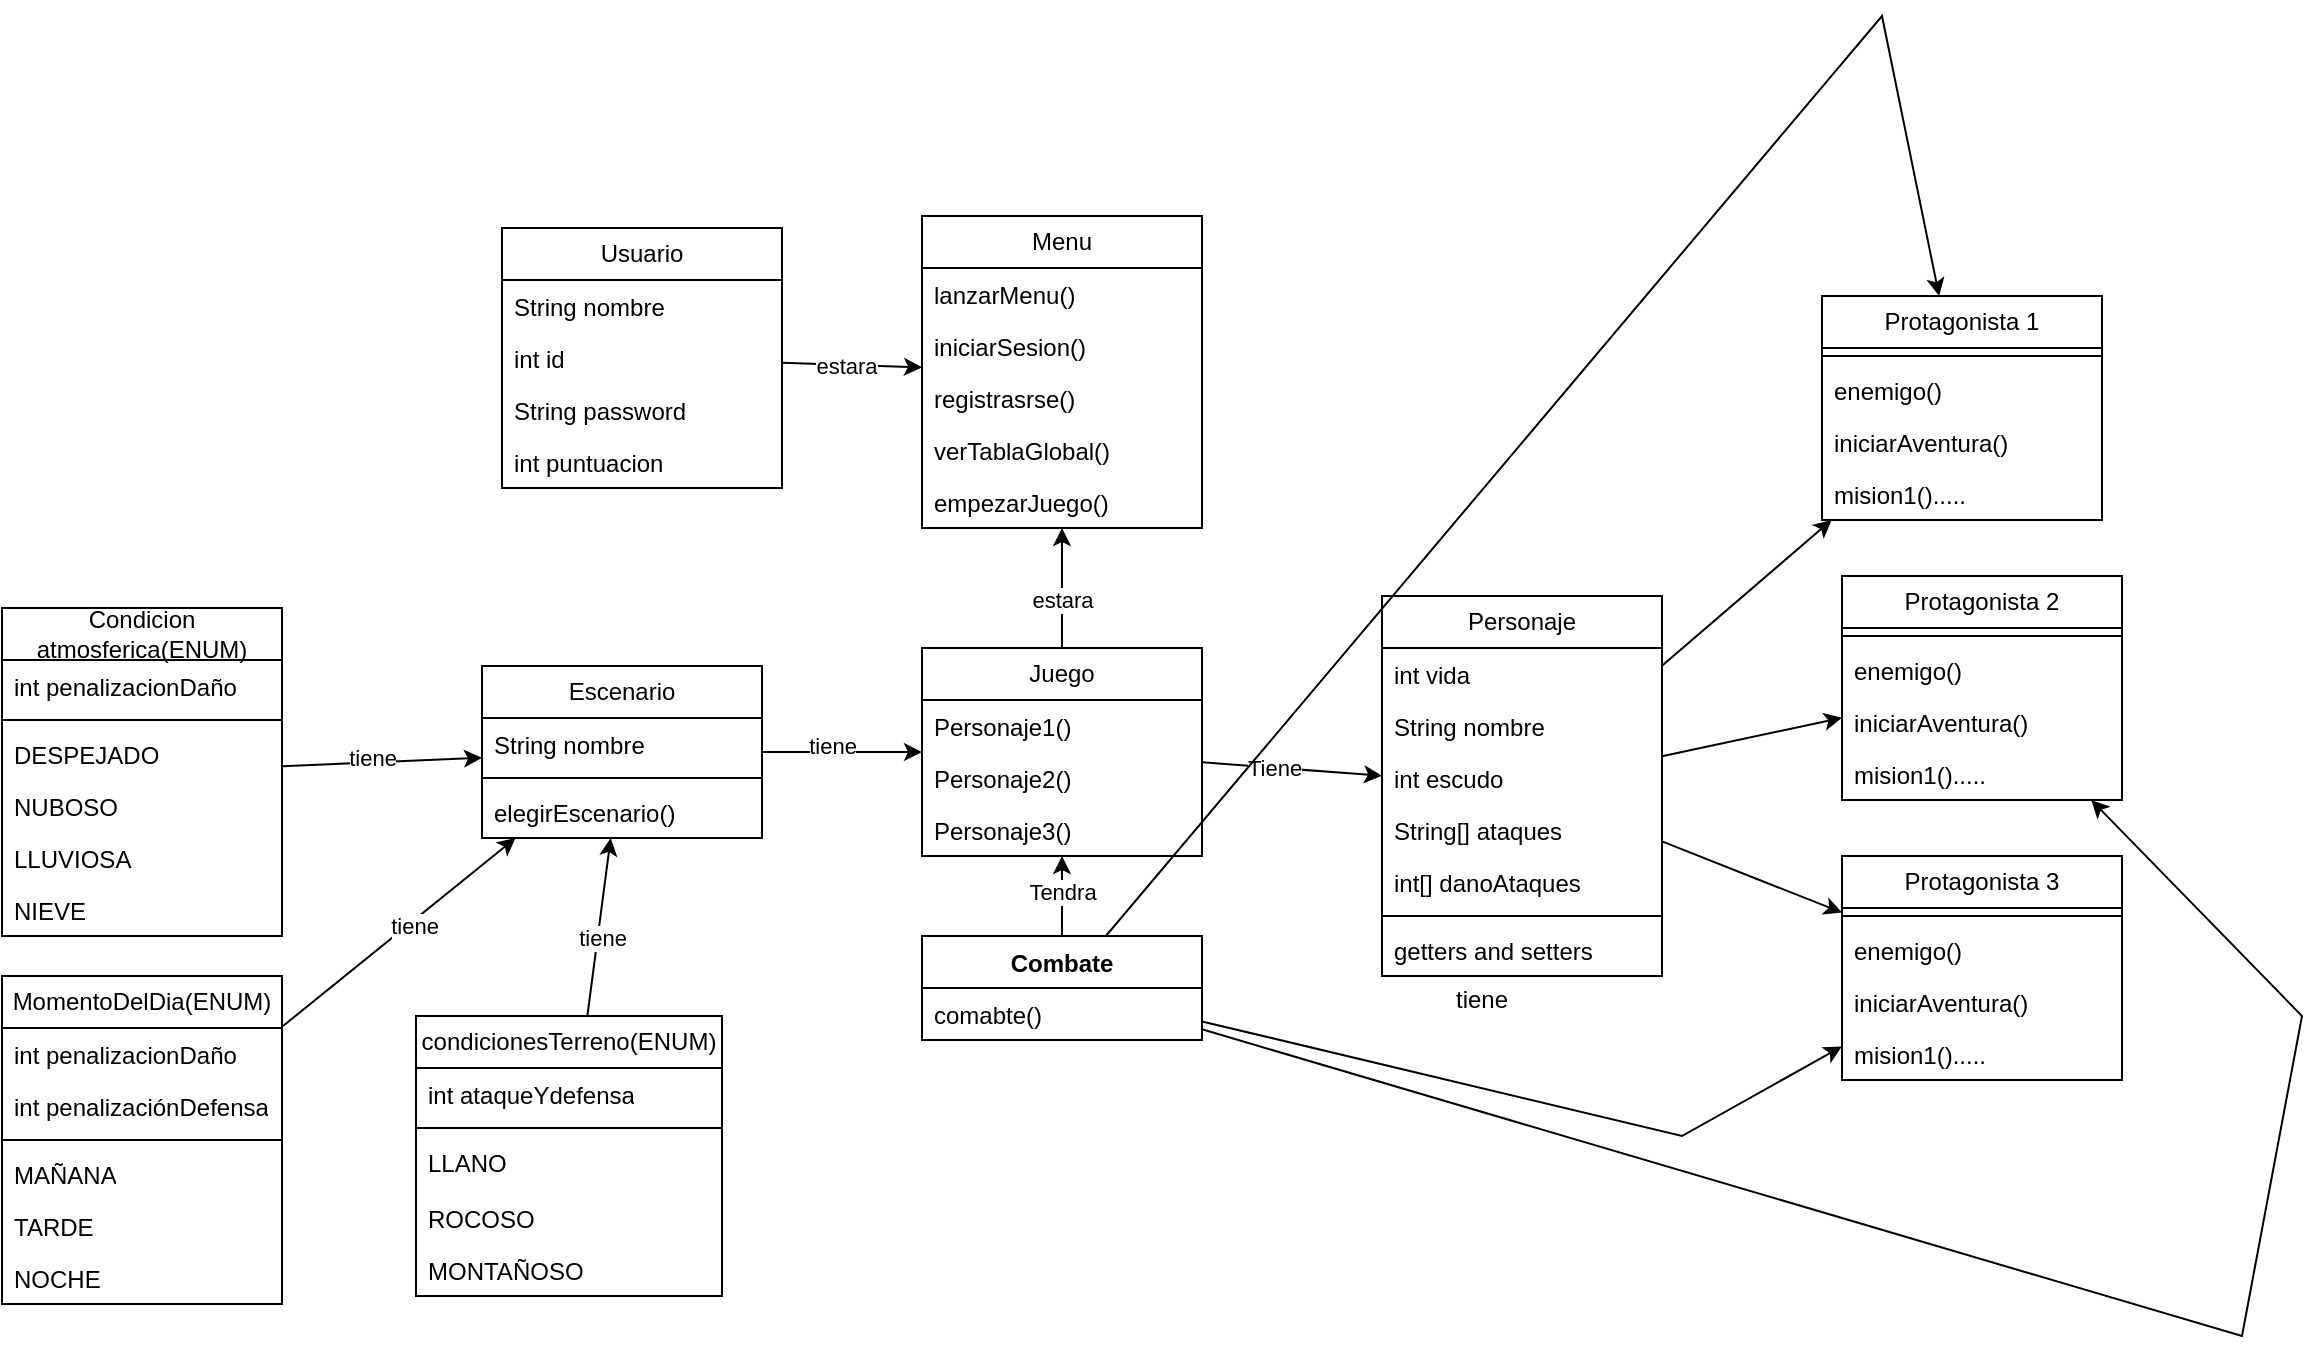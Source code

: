 <mxfile version="24.7.8">
  <diagram id="C5RBs43oDa-KdzZeNtuy" name="Page-1">
    <mxGraphModel dx="2062" dy="1900" grid="1" gridSize="10" guides="1" tooltips="1" connect="1" arrows="1" fold="1" page="1" pageScale="1" pageWidth="827" pageHeight="1169" math="0" shadow="0">
      <root>
        <mxCell id="WIyWlLk6GJQsqaUBKTNV-0" />
        <mxCell id="WIyWlLk6GJQsqaUBKTNV-1" parent="WIyWlLk6GJQsqaUBKTNV-0" />
        <mxCell id="pbnCbWLpKiS--mXG2L02-18" value="Personaje" style="swimlane;fontStyle=0;childLayout=stackLayout;horizontal=1;startSize=26;fillColor=none;horizontalStack=0;resizeParent=1;resizeParentMax=0;resizeLast=0;collapsible=1;marginBottom=0;whiteSpace=wrap;html=1;" parent="WIyWlLk6GJQsqaUBKTNV-1" vertex="1">
          <mxGeometry x="70" y="130" width="140" height="190" as="geometry" />
        </mxCell>
        <mxCell id="pbnCbWLpKiS--mXG2L02-19" value="int vida" style="text;strokeColor=none;fillColor=none;align=left;verticalAlign=top;spacingLeft=4;spacingRight=4;overflow=hidden;rotatable=0;points=[[0,0.5],[1,0.5]];portConstraint=eastwest;whiteSpace=wrap;html=1;" parent="pbnCbWLpKiS--mXG2L02-18" vertex="1">
          <mxGeometry y="26" width="140" height="26" as="geometry" />
        </mxCell>
        <mxCell id="pbnCbWLpKiS--mXG2L02-54" value="String nombre" style="text;strokeColor=none;fillColor=none;align=left;verticalAlign=top;spacingLeft=4;spacingRight=4;overflow=hidden;rotatable=0;points=[[0,0.5],[1,0.5]];portConstraint=eastwest;whiteSpace=wrap;html=1;" parent="pbnCbWLpKiS--mXG2L02-18" vertex="1">
          <mxGeometry y="52" width="140" height="26" as="geometry" />
        </mxCell>
        <mxCell id="pbnCbWLpKiS--mXG2L02-20" value="int escudo" style="text;strokeColor=none;fillColor=none;align=left;verticalAlign=top;spacingLeft=4;spacingRight=4;overflow=hidden;rotatable=0;points=[[0,0.5],[1,0.5]];portConstraint=eastwest;whiteSpace=wrap;html=1;" parent="pbnCbWLpKiS--mXG2L02-18" vertex="1">
          <mxGeometry y="78" width="140" height="26" as="geometry" />
        </mxCell>
        <mxCell id="0Wm7R9uu-yOw4vGCHUd1-11" value="String[] ataques" style="text;strokeColor=none;fillColor=none;align=left;verticalAlign=top;spacingLeft=4;spacingRight=4;overflow=hidden;rotatable=0;points=[[0,0.5],[1,0.5]];portConstraint=eastwest;whiteSpace=wrap;html=1;" vertex="1" parent="pbnCbWLpKiS--mXG2L02-18">
          <mxGeometry y="104" width="140" height="26" as="geometry" />
        </mxCell>
        <mxCell id="0Wm7R9uu-yOw4vGCHUd1-12" value="int[] danoAtaques" style="text;strokeColor=none;fillColor=none;align=left;verticalAlign=top;spacingLeft=4;spacingRight=4;overflow=hidden;rotatable=0;points=[[0,0.5],[1,0.5]];portConstraint=eastwest;whiteSpace=wrap;html=1;" vertex="1" parent="pbnCbWLpKiS--mXG2L02-18">
          <mxGeometry y="130" width="140" height="26" as="geometry" />
        </mxCell>
        <mxCell id="pbnCbWLpKiS--mXG2L02-55" value="" style="line;strokeWidth=1;fillColor=none;align=left;verticalAlign=middle;spacingTop=-1;spacingLeft=3;spacingRight=3;rotatable=0;labelPosition=right;points=[];portConstraint=eastwest;strokeColor=inherit;" parent="pbnCbWLpKiS--mXG2L02-18" vertex="1">
          <mxGeometry y="156" width="140" height="8" as="geometry" />
        </mxCell>
        <mxCell id="pbnCbWLpKiS--mXG2L02-56" value="getters and setters" style="text;strokeColor=none;fillColor=none;align=left;verticalAlign=top;spacingLeft=4;spacingRight=4;overflow=hidden;rotatable=0;points=[[0,0.5],[1,0.5]];portConstraint=eastwest;whiteSpace=wrap;html=1;" parent="pbnCbWLpKiS--mXG2L02-18" vertex="1">
          <mxGeometry y="164" width="140" height="26" as="geometry" />
        </mxCell>
        <mxCell id="pbnCbWLpKiS--mXG2L02-27" value="" style="endArrow=classic;html=1;rounded=0;" parent="WIyWlLk6GJQsqaUBKTNV-1" source="pbnCbWLpKiS--mXG2L02-18" target="0Wm7R9uu-yOw4vGCHUd1-1" edge="1">
          <mxGeometry width="50" height="50" relative="1" as="geometry">
            <mxPoint x="210" y="160" as="sourcePoint" />
            <mxPoint x="300" y="175.348" as="targetPoint" />
          </mxGeometry>
        </mxCell>
        <mxCell id="pbnCbWLpKiS--mXG2L02-81" value="Menu" style="swimlane;fontStyle=0;childLayout=stackLayout;horizontal=1;startSize=26;fillColor=none;horizontalStack=0;resizeParent=1;resizeParentMax=0;resizeLast=0;collapsible=1;marginBottom=0;whiteSpace=wrap;html=1;" parent="WIyWlLk6GJQsqaUBKTNV-1" vertex="1">
          <mxGeometry x="-160" y="-60" width="140" height="156" as="geometry" />
        </mxCell>
        <mxCell id="pbnCbWLpKiS--mXG2L02-82" value="lanzarMenu()" style="text;strokeColor=none;fillColor=none;align=left;verticalAlign=top;spacingLeft=4;spacingRight=4;overflow=hidden;rotatable=0;points=[[0,0.5],[1,0.5]];portConstraint=eastwest;whiteSpace=wrap;html=1;" parent="pbnCbWLpKiS--mXG2L02-81" vertex="1">
          <mxGeometry y="26" width="140" height="26" as="geometry" />
        </mxCell>
        <mxCell id="pbnCbWLpKiS--mXG2L02-87" value="iniciarSesion()" style="text;strokeColor=none;fillColor=none;align=left;verticalAlign=top;spacingLeft=4;spacingRight=4;overflow=hidden;rotatable=0;points=[[0,0.5],[1,0.5]];portConstraint=eastwest;whiteSpace=wrap;html=1;" parent="pbnCbWLpKiS--mXG2L02-81" vertex="1">
          <mxGeometry y="52" width="140" height="26" as="geometry" />
        </mxCell>
        <mxCell id="pbnCbWLpKiS--mXG2L02-88" value="registrasrse()" style="text;strokeColor=none;fillColor=none;align=left;verticalAlign=top;spacingLeft=4;spacingRight=4;overflow=hidden;rotatable=0;points=[[0,0.5],[1,0.5]];portConstraint=eastwest;whiteSpace=wrap;html=1;" parent="pbnCbWLpKiS--mXG2L02-81" vertex="1">
          <mxGeometry y="78" width="140" height="26" as="geometry" />
        </mxCell>
        <mxCell id="pbnCbWLpKiS--mXG2L02-89" value="verTablaGlobal()" style="text;strokeColor=none;fillColor=none;align=left;verticalAlign=top;spacingLeft=4;spacingRight=4;overflow=hidden;rotatable=0;points=[[0,0.5],[1,0.5]];portConstraint=eastwest;whiteSpace=wrap;html=1;" parent="pbnCbWLpKiS--mXG2L02-81" vertex="1">
          <mxGeometry y="104" width="140" height="26" as="geometry" />
        </mxCell>
        <mxCell id="pbnCbWLpKiS--mXG2L02-86" value="empezarJuego()" style="text;strokeColor=none;fillColor=none;align=left;verticalAlign=top;spacingLeft=4;spacingRight=4;overflow=hidden;rotatable=0;points=[[0,0.5],[1,0.5]];portConstraint=eastwest;whiteSpace=wrap;html=1;" parent="pbnCbWLpKiS--mXG2L02-81" vertex="1">
          <mxGeometry y="130" width="140" height="26" as="geometry" />
        </mxCell>
        <mxCell id="pbnCbWLpKiS--mXG2L02-90" value="Usuario" style="swimlane;fontStyle=0;childLayout=stackLayout;horizontal=1;startSize=26;fillColor=none;horizontalStack=0;resizeParent=1;resizeParentMax=0;resizeLast=0;collapsible=1;marginBottom=0;whiteSpace=wrap;html=1;" parent="WIyWlLk6GJQsqaUBKTNV-1" vertex="1">
          <mxGeometry x="-370" y="-54" width="140" height="130" as="geometry" />
        </mxCell>
        <mxCell id="pbnCbWLpKiS--mXG2L02-91" value="String nombre" style="text;strokeColor=none;fillColor=none;align=left;verticalAlign=top;spacingLeft=4;spacingRight=4;overflow=hidden;rotatable=0;points=[[0,0.5],[1,0.5]];portConstraint=eastwest;whiteSpace=wrap;html=1;" parent="pbnCbWLpKiS--mXG2L02-90" vertex="1">
          <mxGeometry y="26" width="140" height="26" as="geometry" />
        </mxCell>
        <mxCell id="pbnCbWLpKiS--mXG2L02-92" value="int id" style="text;strokeColor=none;fillColor=none;align=left;verticalAlign=top;spacingLeft=4;spacingRight=4;overflow=hidden;rotatable=0;points=[[0,0.5],[1,0.5]];portConstraint=eastwest;whiteSpace=wrap;html=1;" parent="pbnCbWLpKiS--mXG2L02-90" vertex="1">
          <mxGeometry y="52" width="140" height="26" as="geometry" />
        </mxCell>
        <mxCell id="pbnCbWLpKiS--mXG2L02-93" value="String password" style="text;strokeColor=none;fillColor=none;align=left;verticalAlign=top;spacingLeft=4;spacingRight=4;overflow=hidden;rotatable=0;points=[[0,0.5],[1,0.5]];portConstraint=eastwest;whiteSpace=wrap;html=1;" parent="pbnCbWLpKiS--mXG2L02-90" vertex="1">
          <mxGeometry y="78" width="140" height="26" as="geometry" />
        </mxCell>
        <mxCell id="pbnCbWLpKiS--mXG2L02-94" value="int puntuacion" style="text;strokeColor=none;fillColor=none;align=left;verticalAlign=top;spacingLeft=4;spacingRight=4;overflow=hidden;rotatable=0;points=[[0,0.5],[1,0.5]];portConstraint=eastwest;whiteSpace=wrap;html=1;" parent="pbnCbWLpKiS--mXG2L02-90" vertex="1">
          <mxGeometry y="104" width="140" height="26" as="geometry" />
        </mxCell>
        <mxCell id="pbnCbWLpKiS--mXG2L02-96" value="" style="endArrow=classic;html=1;rounded=0;" parent="WIyWlLk6GJQsqaUBKTNV-1" source="pbnCbWLpKiS--mXG2L02-90" target="pbnCbWLpKiS--mXG2L02-81" edge="1">
          <mxGeometry width="50" height="50" relative="1" as="geometry">
            <mxPoint x="-10" y="30" as="sourcePoint" />
            <mxPoint x="40" y="-20" as="targetPoint" />
          </mxGeometry>
        </mxCell>
        <mxCell id="pbnCbWLpKiS--mXG2L02-97" value="estara" style="edgeLabel;html=1;align=center;verticalAlign=middle;resizable=0;points=[];" parent="pbnCbWLpKiS--mXG2L02-96" vertex="1" connectable="0">
          <mxGeometry x="-0.095" relative="1" as="geometry">
            <mxPoint as="offset" />
          </mxGeometry>
        </mxCell>
        <mxCell id="pbnCbWLpKiS--mXG2L02-98" value="Juego" style="swimlane;fontStyle=0;childLayout=stackLayout;horizontal=1;startSize=26;fillColor=none;horizontalStack=0;resizeParent=1;resizeParentMax=0;resizeLast=0;collapsible=1;marginBottom=0;whiteSpace=wrap;html=1;" parent="WIyWlLk6GJQsqaUBKTNV-1" vertex="1">
          <mxGeometry x="-160" y="156" width="140" height="104" as="geometry" />
        </mxCell>
        <mxCell id="pbnCbWLpKiS--mXG2L02-99" value="Personaje1()" style="text;strokeColor=none;fillColor=none;align=left;verticalAlign=top;spacingLeft=4;spacingRight=4;overflow=hidden;rotatable=0;points=[[0,0.5],[1,0.5]];portConstraint=eastwest;whiteSpace=wrap;html=1;" parent="pbnCbWLpKiS--mXG2L02-98" vertex="1">
          <mxGeometry y="26" width="140" height="26" as="geometry" />
        </mxCell>
        <mxCell id="pbnCbWLpKiS--mXG2L02-110" value="Personaje2()" style="text;strokeColor=none;fillColor=none;align=left;verticalAlign=top;spacingLeft=4;spacingRight=4;overflow=hidden;rotatable=0;points=[[0,0.5],[1,0.5]];portConstraint=eastwest;whiteSpace=wrap;html=1;" parent="pbnCbWLpKiS--mXG2L02-98" vertex="1">
          <mxGeometry y="52" width="140" height="26" as="geometry" />
        </mxCell>
        <mxCell id="pbnCbWLpKiS--mXG2L02-111" value="Personaje3()" style="text;strokeColor=none;fillColor=none;align=left;verticalAlign=top;spacingLeft=4;spacingRight=4;overflow=hidden;rotatable=0;points=[[0,0.5],[1,0.5]];portConstraint=eastwest;whiteSpace=wrap;html=1;" parent="pbnCbWLpKiS--mXG2L02-98" vertex="1">
          <mxGeometry y="78" width="140" height="26" as="geometry" />
        </mxCell>
        <mxCell id="pbnCbWLpKiS--mXG2L02-103" value="" style="endArrow=classic;html=1;rounded=0;" parent="WIyWlLk6GJQsqaUBKTNV-1" source="pbnCbWLpKiS--mXG2L02-98" target="pbnCbWLpKiS--mXG2L02-81" edge="1">
          <mxGeometry width="50" height="50" relative="1" as="geometry">
            <mxPoint x="-210" y="170" as="sourcePoint" />
            <mxPoint x="-160" y="120" as="targetPoint" />
          </mxGeometry>
        </mxCell>
        <mxCell id="pbnCbWLpKiS--mXG2L02-104" value="estara" style="edgeLabel;html=1;align=center;verticalAlign=middle;resizable=0;points=[];" parent="pbnCbWLpKiS--mXG2L02-103" vertex="1" connectable="0">
          <mxGeometry x="-0.187" relative="1" as="geometry">
            <mxPoint as="offset" />
          </mxGeometry>
        </mxCell>
        <mxCell id="pbnCbWLpKiS--mXG2L02-105" value="Combate" style="swimlane;fontStyle=1;align=center;verticalAlign=top;childLayout=stackLayout;horizontal=1;startSize=26;horizontalStack=0;resizeParent=1;resizeParentMax=0;resizeLast=0;collapsible=1;marginBottom=0;whiteSpace=wrap;html=1;" parent="WIyWlLk6GJQsqaUBKTNV-1" vertex="1">
          <mxGeometry x="-160" y="300" width="140" height="52" as="geometry" />
        </mxCell>
        <mxCell id="pbnCbWLpKiS--mXG2L02-106" value="comabte()" style="text;strokeColor=none;fillColor=none;align=left;verticalAlign=top;spacingLeft=4;spacingRight=4;overflow=hidden;rotatable=0;points=[[0,0.5],[1,0.5]];portConstraint=eastwest;whiteSpace=wrap;html=1;" parent="pbnCbWLpKiS--mXG2L02-105" vertex="1">
          <mxGeometry y="26" width="140" height="26" as="geometry" />
        </mxCell>
        <mxCell id="pbnCbWLpKiS--mXG2L02-112" value="" style="endArrow=classic;html=1;rounded=0;" parent="WIyWlLk6GJQsqaUBKTNV-1" source="pbnCbWLpKiS--mXG2L02-105" target="pbnCbWLpKiS--mXG2L02-98" edge="1">
          <mxGeometry width="50" height="50" relative="1" as="geometry">
            <mxPoint x="-220" y="300" as="sourcePoint" />
            <mxPoint x="-170" y="250" as="targetPoint" />
          </mxGeometry>
        </mxCell>
        <mxCell id="pbnCbWLpKiS--mXG2L02-113" value="Tendra" style="edgeLabel;html=1;align=center;verticalAlign=middle;resizable=0;points=[];" parent="pbnCbWLpKiS--mXG2L02-112" vertex="1" connectable="0">
          <mxGeometry x="0.12" relative="1" as="geometry">
            <mxPoint as="offset" />
          </mxGeometry>
        </mxCell>
        <mxCell id="pbnCbWLpKiS--mXG2L02-118" value="" style="endArrow=classic;html=1;rounded=0;" parent="WIyWlLk6GJQsqaUBKTNV-1" source="pbnCbWLpKiS--mXG2L02-98" target="pbnCbWLpKiS--mXG2L02-18" edge="1">
          <mxGeometry width="50" height="50" relative="1" as="geometry">
            <mxPoint y="190" as="sourcePoint" />
            <mxPoint x="50" y="140" as="targetPoint" />
            <Array as="points" />
          </mxGeometry>
        </mxCell>
        <mxCell id="pbnCbWLpKiS--mXG2L02-119" value="Tiene" style="edgeLabel;html=1;align=center;verticalAlign=middle;resizable=0;points=[];" parent="pbnCbWLpKiS--mXG2L02-118" vertex="1" connectable="0">
          <mxGeometry x="-0.204" relative="1" as="geometry">
            <mxPoint as="offset" />
          </mxGeometry>
        </mxCell>
        <mxCell id="pbnCbWLpKiS--mXG2L02-120" value="Escenario" style="swimlane;fontStyle=0;childLayout=stackLayout;horizontal=1;startSize=26;fillColor=none;horizontalStack=0;resizeParent=1;resizeParentMax=0;resizeLast=0;collapsible=1;marginBottom=0;whiteSpace=wrap;html=1;" parent="WIyWlLk6GJQsqaUBKTNV-1" vertex="1">
          <mxGeometry x="-380" y="165" width="140" height="86" as="geometry" />
        </mxCell>
        <mxCell id="pbnCbWLpKiS--mXG2L02-121" value="String nombre" style="text;strokeColor=none;fillColor=none;align=left;verticalAlign=top;spacingLeft=4;spacingRight=4;overflow=hidden;rotatable=0;points=[[0,0.5],[1,0.5]];portConstraint=eastwest;whiteSpace=wrap;html=1;" parent="pbnCbWLpKiS--mXG2L02-120" vertex="1">
          <mxGeometry y="26" width="140" height="26" as="geometry" />
        </mxCell>
        <mxCell id="pbnCbWLpKiS--mXG2L02-145" value="" style="line;strokeWidth=1;fillColor=none;align=left;verticalAlign=middle;spacingTop=-1;spacingLeft=3;spacingRight=3;rotatable=0;labelPosition=right;points=[];portConstraint=eastwest;strokeColor=inherit;" parent="pbnCbWLpKiS--mXG2L02-120" vertex="1">
          <mxGeometry y="52" width="140" height="8" as="geometry" />
        </mxCell>
        <mxCell id="pbnCbWLpKiS--mXG2L02-122" value="elegirEscenario()" style="text;strokeColor=none;fillColor=none;align=left;verticalAlign=top;spacingLeft=4;spacingRight=4;overflow=hidden;rotatable=0;points=[[0,0.5],[1,0.5]];portConstraint=eastwest;whiteSpace=wrap;html=1;" parent="pbnCbWLpKiS--mXG2L02-120" vertex="1">
          <mxGeometry y="60" width="140" height="26" as="geometry" />
        </mxCell>
        <mxCell id="pbnCbWLpKiS--mXG2L02-124" value="Condicion atmosferica(ENUM)" style="swimlane;fontStyle=0;childLayout=stackLayout;horizontal=1;startSize=26;fillColor=none;horizontalStack=0;resizeParent=1;resizeParentMax=0;resizeLast=0;collapsible=1;marginBottom=0;whiteSpace=wrap;html=1;" parent="WIyWlLk6GJQsqaUBKTNV-1" vertex="1">
          <mxGeometry x="-620" y="136" width="140" height="164" as="geometry" />
        </mxCell>
        <mxCell id="pbnCbWLpKiS--mXG2L02-125" value="int penalizacionDaño" style="text;strokeColor=none;fillColor=none;align=left;verticalAlign=top;spacingLeft=4;spacingRight=4;overflow=hidden;rotatable=0;points=[[0,0.5],[1,0.5]];portConstraint=eastwest;whiteSpace=wrap;html=1;" parent="pbnCbWLpKiS--mXG2L02-124" vertex="1">
          <mxGeometry y="26" width="140" height="26" as="geometry" />
        </mxCell>
        <mxCell id="pbnCbWLpKiS--mXG2L02-128" value="" style="line;strokeWidth=1;fillColor=none;align=left;verticalAlign=middle;spacingTop=-1;spacingLeft=3;spacingRight=3;rotatable=0;labelPosition=right;points=[];portConstraint=eastwest;strokeColor=inherit;" parent="pbnCbWLpKiS--mXG2L02-124" vertex="1">
          <mxGeometry y="52" width="140" height="8" as="geometry" />
        </mxCell>
        <mxCell id="pbnCbWLpKiS--mXG2L02-126" value="DESPEJADO" style="text;strokeColor=none;fillColor=none;align=left;verticalAlign=top;spacingLeft=4;spacingRight=4;overflow=hidden;rotatable=0;points=[[0,0.5],[1,0.5]];portConstraint=eastwest;whiteSpace=wrap;html=1;" parent="pbnCbWLpKiS--mXG2L02-124" vertex="1">
          <mxGeometry y="60" width="140" height="26" as="geometry" />
        </mxCell>
        <mxCell id="pbnCbWLpKiS--mXG2L02-127" value="NUBOSO" style="text;strokeColor=none;fillColor=none;align=left;verticalAlign=top;spacingLeft=4;spacingRight=4;overflow=hidden;rotatable=0;points=[[0,0.5],[1,0.5]];portConstraint=eastwest;whiteSpace=wrap;html=1;" parent="pbnCbWLpKiS--mXG2L02-124" vertex="1">
          <mxGeometry y="86" width="140" height="26" as="geometry" />
        </mxCell>
        <mxCell id="pbnCbWLpKiS--mXG2L02-129" value="LLUVIOSA" style="text;strokeColor=none;fillColor=none;align=left;verticalAlign=top;spacingLeft=4;spacingRight=4;overflow=hidden;rotatable=0;points=[[0,0.5],[1,0.5]];portConstraint=eastwest;whiteSpace=wrap;html=1;" parent="pbnCbWLpKiS--mXG2L02-124" vertex="1">
          <mxGeometry y="112" width="140" height="26" as="geometry" />
        </mxCell>
        <mxCell id="pbnCbWLpKiS--mXG2L02-130" value="NIEVE" style="text;strokeColor=none;fillColor=none;align=left;verticalAlign=top;spacingLeft=4;spacingRight=4;overflow=hidden;rotatable=0;points=[[0,0.5],[1,0.5]];portConstraint=eastwest;whiteSpace=wrap;html=1;" parent="pbnCbWLpKiS--mXG2L02-124" vertex="1">
          <mxGeometry y="138" width="140" height="26" as="geometry" />
        </mxCell>
        <mxCell id="pbnCbWLpKiS--mXG2L02-131" value="MomentoDelDia(ENUM)" style="swimlane;fontStyle=0;childLayout=stackLayout;horizontal=1;startSize=26;fillColor=none;horizontalStack=0;resizeParent=1;resizeParentMax=0;resizeLast=0;collapsible=1;marginBottom=0;whiteSpace=wrap;html=1;" parent="WIyWlLk6GJQsqaUBKTNV-1" vertex="1">
          <mxGeometry x="-620" y="320" width="140" height="164" as="geometry" />
        </mxCell>
        <mxCell id="pbnCbWLpKiS--mXG2L02-132" value="int penalizacionDaño" style="text;strokeColor=none;fillColor=none;align=left;verticalAlign=top;spacingLeft=4;spacingRight=4;overflow=hidden;rotatable=0;points=[[0,0.5],[1,0.5]];portConstraint=eastwest;whiteSpace=wrap;html=1;" parent="pbnCbWLpKiS--mXG2L02-131" vertex="1">
          <mxGeometry y="26" width="140" height="26" as="geometry" />
        </mxCell>
        <mxCell id="pbnCbWLpKiS--mXG2L02-133" value="int penalizaciónDefensa" style="text;strokeColor=none;fillColor=none;align=left;verticalAlign=top;spacingLeft=4;spacingRight=4;overflow=hidden;rotatable=0;points=[[0,0.5],[1,0.5]];portConstraint=eastwest;whiteSpace=wrap;html=1;" parent="pbnCbWLpKiS--mXG2L02-131" vertex="1">
          <mxGeometry y="52" width="140" height="26" as="geometry" />
        </mxCell>
        <mxCell id="pbnCbWLpKiS--mXG2L02-135" value="" style="line;strokeWidth=1;fillColor=none;align=left;verticalAlign=middle;spacingTop=-1;spacingLeft=3;spacingRight=3;rotatable=0;labelPosition=right;points=[];portConstraint=eastwest;strokeColor=inherit;" parent="pbnCbWLpKiS--mXG2L02-131" vertex="1">
          <mxGeometry y="78" width="140" height="8" as="geometry" />
        </mxCell>
        <mxCell id="pbnCbWLpKiS--mXG2L02-134" value="MAÑANA" style="text;strokeColor=none;fillColor=none;align=left;verticalAlign=top;spacingLeft=4;spacingRight=4;overflow=hidden;rotatable=0;points=[[0,0.5],[1,0.5]];portConstraint=eastwest;whiteSpace=wrap;html=1;" parent="pbnCbWLpKiS--mXG2L02-131" vertex="1">
          <mxGeometry y="86" width="140" height="26" as="geometry" />
        </mxCell>
        <mxCell id="pbnCbWLpKiS--mXG2L02-136" value="TARDE" style="text;strokeColor=none;fillColor=none;align=left;verticalAlign=top;spacingLeft=4;spacingRight=4;overflow=hidden;rotatable=0;points=[[0,0.5],[1,0.5]];portConstraint=eastwest;whiteSpace=wrap;html=1;" parent="pbnCbWLpKiS--mXG2L02-131" vertex="1">
          <mxGeometry y="112" width="140" height="26" as="geometry" />
        </mxCell>
        <mxCell id="pbnCbWLpKiS--mXG2L02-137" value="NOCHE" style="text;strokeColor=none;fillColor=none;align=left;verticalAlign=top;spacingLeft=4;spacingRight=4;overflow=hidden;rotatable=0;points=[[0,0.5],[1,0.5]];portConstraint=eastwest;whiteSpace=wrap;html=1;" parent="pbnCbWLpKiS--mXG2L02-131" vertex="1">
          <mxGeometry y="138" width="140" height="26" as="geometry" />
        </mxCell>
        <mxCell id="pbnCbWLpKiS--mXG2L02-138" value="condicionesTerreno(ENUM)" style="swimlane;fontStyle=0;childLayout=stackLayout;horizontal=1;startSize=26;fillColor=none;horizontalStack=0;resizeParent=1;resizeParentMax=0;resizeLast=0;collapsible=1;marginBottom=0;whiteSpace=wrap;html=1;" parent="WIyWlLk6GJQsqaUBKTNV-1" vertex="1">
          <mxGeometry x="-413" y="340" width="153" height="140" as="geometry" />
        </mxCell>
        <mxCell id="pbnCbWLpKiS--mXG2L02-139" value="int ataqueYdefensa" style="text;strokeColor=none;fillColor=none;align=left;verticalAlign=top;spacingLeft=4;spacingRight=4;overflow=hidden;rotatable=0;points=[[0,0.5],[1,0.5]];portConstraint=eastwest;whiteSpace=wrap;html=1;" parent="pbnCbWLpKiS--mXG2L02-138" vertex="1">
          <mxGeometry y="26" width="153" height="26" as="geometry" />
        </mxCell>
        <mxCell id="pbnCbWLpKiS--mXG2L02-143" value="" style="line;strokeWidth=1;fillColor=none;align=left;verticalAlign=middle;spacingTop=-1;spacingLeft=3;spacingRight=3;rotatable=0;labelPosition=right;points=[];portConstraint=eastwest;strokeColor=inherit;" parent="pbnCbWLpKiS--mXG2L02-138" vertex="1">
          <mxGeometry y="52" width="153" height="8" as="geometry" />
        </mxCell>
        <mxCell id="pbnCbWLpKiS--mXG2L02-140" value="LLANO" style="text;strokeColor=none;fillColor=none;align=left;verticalAlign=top;spacingLeft=4;spacingRight=4;overflow=hidden;rotatable=0;points=[[0,0.5],[1,0.5]];portConstraint=eastwest;whiteSpace=wrap;html=1;" parent="pbnCbWLpKiS--mXG2L02-138" vertex="1">
          <mxGeometry y="60" width="153" height="28" as="geometry" />
        </mxCell>
        <mxCell id="pbnCbWLpKiS--mXG2L02-141" value="ROCOSO" style="text;strokeColor=none;fillColor=none;align=left;verticalAlign=top;spacingLeft=4;spacingRight=4;overflow=hidden;rotatable=0;points=[[0,0.5],[1,0.5]];portConstraint=eastwest;whiteSpace=wrap;html=1;" parent="pbnCbWLpKiS--mXG2L02-138" vertex="1">
          <mxGeometry y="88" width="153" height="26" as="geometry" />
        </mxCell>
        <mxCell id="pbnCbWLpKiS--mXG2L02-144" value="MONTAÑOSO" style="text;strokeColor=none;fillColor=none;align=left;verticalAlign=top;spacingLeft=4;spacingRight=4;overflow=hidden;rotatable=0;points=[[0,0.5],[1,0.5]];portConstraint=eastwest;whiteSpace=wrap;html=1;" parent="pbnCbWLpKiS--mXG2L02-138" vertex="1">
          <mxGeometry y="114" width="153" height="26" as="geometry" />
        </mxCell>
        <mxCell id="pbnCbWLpKiS--mXG2L02-146" value="" style="endArrow=classic;html=1;rounded=0;" parent="WIyWlLk6GJQsqaUBKTNV-1" source="pbnCbWLpKiS--mXG2L02-124" target="pbnCbWLpKiS--mXG2L02-120" edge="1">
          <mxGeometry width="50" height="50" relative="1" as="geometry">
            <mxPoint x="-470" y="180" as="sourcePoint" />
            <mxPoint x="-420" y="130" as="targetPoint" />
          </mxGeometry>
        </mxCell>
        <mxCell id="pbnCbWLpKiS--mXG2L02-149" value="tiene" style="edgeLabel;html=1;align=center;verticalAlign=middle;resizable=0;points=[];" parent="pbnCbWLpKiS--mXG2L02-146" vertex="1" connectable="0">
          <mxGeometry x="-0.114" y="2" relative="1" as="geometry">
            <mxPoint as="offset" />
          </mxGeometry>
        </mxCell>
        <mxCell id="pbnCbWLpKiS--mXG2L02-147" value="" style="endArrow=classic;html=1;rounded=0;" parent="WIyWlLk6GJQsqaUBKTNV-1" source="pbnCbWLpKiS--mXG2L02-131" target="pbnCbWLpKiS--mXG2L02-120" edge="1">
          <mxGeometry width="50" height="50" relative="1" as="geometry">
            <mxPoint x="-460" y="320" as="sourcePoint" />
            <mxPoint x="-410" y="270" as="targetPoint" />
          </mxGeometry>
        </mxCell>
        <mxCell id="pbnCbWLpKiS--mXG2L02-150" value="tiene" style="edgeLabel;html=1;align=center;verticalAlign=middle;resizable=0;points=[];" parent="pbnCbWLpKiS--mXG2L02-147" vertex="1" connectable="0">
          <mxGeometry x="0.109" y="-2" relative="1" as="geometry">
            <mxPoint as="offset" />
          </mxGeometry>
        </mxCell>
        <mxCell id="pbnCbWLpKiS--mXG2L02-148" value="" style="endArrow=classic;html=1;rounded=0;" parent="WIyWlLk6GJQsqaUBKTNV-1" source="pbnCbWLpKiS--mXG2L02-138" target="pbnCbWLpKiS--mXG2L02-120" edge="1">
          <mxGeometry width="50" height="50" relative="1" as="geometry">
            <mxPoint x="-390" y="340" as="sourcePoint" />
            <mxPoint x="-340" y="290" as="targetPoint" />
          </mxGeometry>
        </mxCell>
        <mxCell id="pbnCbWLpKiS--mXG2L02-151" value="tiene" style="edgeLabel;html=1;align=center;verticalAlign=middle;resizable=0;points=[];" parent="pbnCbWLpKiS--mXG2L02-148" vertex="1" connectable="0">
          <mxGeometry x="-0.125" y="-2" relative="1" as="geometry">
            <mxPoint as="offset" />
          </mxGeometry>
        </mxCell>
        <mxCell id="pbnCbWLpKiS--mXG2L02-153" value="" style="endArrow=classic;html=1;rounded=0;" parent="WIyWlLk6GJQsqaUBKTNV-1" source="pbnCbWLpKiS--mXG2L02-120" target="pbnCbWLpKiS--mXG2L02-98" edge="1">
          <mxGeometry width="50" height="50" relative="1" as="geometry">
            <mxPoint x="-270" y="170" as="sourcePoint" />
            <mxPoint x="-220" y="120" as="targetPoint" />
          </mxGeometry>
        </mxCell>
        <mxCell id="pbnCbWLpKiS--mXG2L02-154" value="tiene" style="edgeLabel;html=1;align=center;verticalAlign=middle;resizable=0;points=[];" parent="pbnCbWLpKiS--mXG2L02-153" vertex="1" connectable="0">
          <mxGeometry x="-0.125" y="3" relative="1" as="geometry">
            <mxPoint as="offset" />
          </mxGeometry>
        </mxCell>
        <mxCell id="0Wm7R9uu-yOw4vGCHUd1-1" value="Protagonista 1" style="swimlane;fontStyle=0;childLayout=stackLayout;horizontal=1;startSize=26;fillColor=none;horizontalStack=0;resizeParent=1;resizeParentMax=0;resizeLast=0;collapsible=1;marginBottom=0;whiteSpace=wrap;html=1;" vertex="1" parent="WIyWlLk6GJQsqaUBKTNV-1">
          <mxGeometry x="290" y="-20" width="140" height="112" as="geometry" />
        </mxCell>
        <mxCell id="0Wm7R9uu-yOw4vGCHUd1-5" value="" style="line;strokeWidth=1;fillColor=none;align=left;verticalAlign=middle;spacingTop=-1;spacingLeft=3;spacingRight=3;rotatable=0;labelPosition=right;points=[];portConstraint=eastwest;strokeColor=inherit;" vertex="1" parent="0Wm7R9uu-yOw4vGCHUd1-1">
          <mxGeometry y="26" width="140" height="8" as="geometry" />
        </mxCell>
        <mxCell id="0Wm7R9uu-yOw4vGCHUd1-6" value="enemigo()&lt;div&gt;&lt;br&gt;&lt;/div&gt;" style="text;strokeColor=none;fillColor=none;align=left;verticalAlign=top;spacingLeft=4;spacingRight=4;overflow=hidden;rotatable=0;points=[[0,0.5],[1,0.5]];portConstraint=eastwest;whiteSpace=wrap;html=1;" vertex="1" parent="0Wm7R9uu-yOw4vGCHUd1-1">
          <mxGeometry y="34" width="140" height="26" as="geometry" />
        </mxCell>
        <mxCell id="0Wm7R9uu-yOw4vGCHUd1-7" value="iniciarAventura()" style="text;strokeColor=none;fillColor=none;align=left;verticalAlign=top;spacingLeft=4;spacingRight=4;overflow=hidden;rotatable=0;points=[[0,0.5],[1,0.5]];portConstraint=eastwest;whiteSpace=wrap;html=1;" vertex="1" parent="0Wm7R9uu-yOw4vGCHUd1-1">
          <mxGeometry y="60" width="140" height="26" as="geometry" />
        </mxCell>
        <mxCell id="0Wm7R9uu-yOw4vGCHUd1-8" value="mision1()....." style="text;strokeColor=none;fillColor=none;align=left;verticalAlign=top;spacingLeft=4;spacingRight=4;overflow=hidden;rotatable=0;points=[[0,0.5],[1,0.5]];portConstraint=eastwest;whiteSpace=wrap;html=1;" vertex="1" parent="0Wm7R9uu-yOw4vGCHUd1-1">
          <mxGeometry y="86" width="140" height="26" as="geometry" />
        </mxCell>
        <mxCell id="0Wm7R9uu-yOw4vGCHUd1-10" value="tiene" style="text;html=1;align=center;verticalAlign=middle;whiteSpace=wrap;rounded=0;" vertex="1" parent="WIyWlLk6GJQsqaUBKTNV-1">
          <mxGeometry x="90" y="317" width="60" height="30" as="geometry" />
        </mxCell>
        <mxCell id="0Wm7R9uu-yOw4vGCHUd1-13" value="Protagonista 2" style="swimlane;fontStyle=0;childLayout=stackLayout;horizontal=1;startSize=26;fillColor=none;horizontalStack=0;resizeParent=1;resizeParentMax=0;resizeLast=0;collapsible=1;marginBottom=0;whiteSpace=wrap;html=1;" vertex="1" parent="WIyWlLk6GJQsqaUBKTNV-1">
          <mxGeometry x="300" y="120" width="140" height="112" as="geometry" />
        </mxCell>
        <mxCell id="0Wm7R9uu-yOw4vGCHUd1-14" value="" style="line;strokeWidth=1;fillColor=none;align=left;verticalAlign=middle;spacingTop=-1;spacingLeft=3;spacingRight=3;rotatable=0;labelPosition=right;points=[];portConstraint=eastwest;strokeColor=inherit;" vertex="1" parent="0Wm7R9uu-yOw4vGCHUd1-13">
          <mxGeometry y="26" width="140" height="8" as="geometry" />
        </mxCell>
        <mxCell id="0Wm7R9uu-yOw4vGCHUd1-15" value="enemigo()&lt;div&gt;&lt;br&gt;&lt;/div&gt;" style="text;strokeColor=none;fillColor=none;align=left;verticalAlign=top;spacingLeft=4;spacingRight=4;overflow=hidden;rotatable=0;points=[[0,0.5],[1,0.5]];portConstraint=eastwest;whiteSpace=wrap;html=1;" vertex="1" parent="0Wm7R9uu-yOw4vGCHUd1-13">
          <mxGeometry y="34" width="140" height="26" as="geometry" />
        </mxCell>
        <mxCell id="0Wm7R9uu-yOw4vGCHUd1-16" value="iniciarAventura()" style="text;strokeColor=none;fillColor=none;align=left;verticalAlign=top;spacingLeft=4;spacingRight=4;overflow=hidden;rotatable=0;points=[[0,0.5],[1,0.5]];portConstraint=eastwest;whiteSpace=wrap;html=1;" vertex="1" parent="0Wm7R9uu-yOw4vGCHUd1-13">
          <mxGeometry y="60" width="140" height="26" as="geometry" />
        </mxCell>
        <mxCell id="0Wm7R9uu-yOw4vGCHUd1-17" value="mision1()....." style="text;strokeColor=none;fillColor=none;align=left;verticalAlign=top;spacingLeft=4;spacingRight=4;overflow=hidden;rotatable=0;points=[[0,0.5],[1,0.5]];portConstraint=eastwest;whiteSpace=wrap;html=1;" vertex="1" parent="0Wm7R9uu-yOw4vGCHUd1-13">
          <mxGeometry y="86" width="140" height="26" as="geometry" />
        </mxCell>
        <mxCell id="0Wm7R9uu-yOw4vGCHUd1-18" value="Protagonista 3" style="swimlane;fontStyle=0;childLayout=stackLayout;horizontal=1;startSize=26;fillColor=none;horizontalStack=0;resizeParent=1;resizeParentMax=0;resizeLast=0;collapsible=1;marginBottom=0;whiteSpace=wrap;html=1;" vertex="1" parent="WIyWlLk6GJQsqaUBKTNV-1">
          <mxGeometry x="300" y="260" width="140" height="112" as="geometry" />
        </mxCell>
        <mxCell id="0Wm7R9uu-yOw4vGCHUd1-19" value="" style="line;strokeWidth=1;fillColor=none;align=left;verticalAlign=middle;spacingTop=-1;spacingLeft=3;spacingRight=3;rotatable=0;labelPosition=right;points=[];portConstraint=eastwest;strokeColor=inherit;" vertex="1" parent="0Wm7R9uu-yOw4vGCHUd1-18">
          <mxGeometry y="26" width="140" height="8" as="geometry" />
        </mxCell>
        <mxCell id="0Wm7R9uu-yOw4vGCHUd1-20" value="enemigo()&lt;div&gt;&lt;br&gt;&lt;/div&gt;" style="text;strokeColor=none;fillColor=none;align=left;verticalAlign=top;spacingLeft=4;spacingRight=4;overflow=hidden;rotatable=0;points=[[0,0.5],[1,0.5]];portConstraint=eastwest;whiteSpace=wrap;html=1;" vertex="1" parent="0Wm7R9uu-yOw4vGCHUd1-18">
          <mxGeometry y="34" width="140" height="26" as="geometry" />
        </mxCell>
        <mxCell id="0Wm7R9uu-yOw4vGCHUd1-21" value="iniciarAventura()" style="text;strokeColor=none;fillColor=none;align=left;verticalAlign=top;spacingLeft=4;spacingRight=4;overflow=hidden;rotatable=0;points=[[0,0.5],[1,0.5]];portConstraint=eastwest;whiteSpace=wrap;html=1;" vertex="1" parent="0Wm7R9uu-yOw4vGCHUd1-18">
          <mxGeometry y="60" width="140" height="26" as="geometry" />
        </mxCell>
        <mxCell id="0Wm7R9uu-yOw4vGCHUd1-22" value="mision1()....." style="text;strokeColor=none;fillColor=none;align=left;verticalAlign=top;spacingLeft=4;spacingRight=4;overflow=hidden;rotatable=0;points=[[0,0.5],[1,0.5]];portConstraint=eastwest;whiteSpace=wrap;html=1;" vertex="1" parent="0Wm7R9uu-yOw4vGCHUd1-18">
          <mxGeometry y="86" width="140" height="26" as="geometry" />
        </mxCell>
        <mxCell id="0Wm7R9uu-yOw4vGCHUd1-24" value="" style="endArrow=classic;html=1;rounded=0;" edge="1" parent="WIyWlLk6GJQsqaUBKTNV-1" source="pbnCbWLpKiS--mXG2L02-18" target="0Wm7R9uu-yOw4vGCHUd1-13">
          <mxGeometry width="50" height="50" relative="1" as="geometry">
            <mxPoint x="70" y="410" as="sourcePoint" />
            <mxPoint x="120" y="360" as="targetPoint" />
          </mxGeometry>
        </mxCell>
        <mxCell id="0Wm7R9uu-yOw4vGCHUd1-25" value="" style="endArrow=classic;html=1;rounded=0;" edge="1" parent="WIyWlLk6GJQsqaUBKTNV-1" source="pbnCbWLpKiS--mXG2L02-18" target="0Wm7R9uu-yOw4vGCHUd1-18">
          <mxGeometry width="50" height="50" relative="1" as="geometry">
            <mxPoint x="140" y="390" as="sourcePoint" />
            <mxPoint x="190" y="340" as="targetPoint" />
          </mxGeometry>
        </mxCell>
        <mxCell id="0Wm7R9uu-yOw4vGCHUd1-26" value="" style="endArrow=classic;html=1;rounded=0;" edge="1" parent="WIyWlLk6GJQsqaUBKTNV-1" source="pbnCbWLpKiS--mXG2L02-105" target="0Wm7R9uu-yOw4vGCHUd1-18">
          <mxGeometry width="50" height="50" relative="1" as="geometry">
            <mxPoint x="50" y="430" as="sourcePoint" />
            <mxPoint x="100" y="380" as="targetPoint" />
            <Array as="points">
              <mxPoint x="220" y="400" />
            </Array>
          </mxGeometry>
        </mxCell>
        <mxCell id="0Wm7R9uu-yOw4vGCHUd1-27" value="" style="endArrow=classic;html=1;rounded=0;" edge="1" parent="WIyWlLk6GJQsqaUBKTNV-1" source="pbnCbWLpKiS--mXG2L02-105" target="0Wm7R9uu-yOw4vGCHUd1-13">
          <mxGeometry width="50" height="50" relative="1" as="geometry">
            <mxPoint x="540" y="400" as="sourcePoint" />
            <mxPoint x="590" y="350" as="targetPoint" />
            <Array as="points">
              <mxPoint x="500" y="500" />
              <mxPoint x="530" y="340" />
            </Array>
          </mxGeometry>
        </mxCell>
        <mxCell id="0Wm7R9uu-yOw4vGCHUd1-28" value="" style="endArrow=classic;html=1;rounded=0;" edge="1" parent="WIyWlLk6GJQsqaUBKTNV-1" source="pbnCbWLpKiS--mXG2L02-105" target="0Wm7R9uu-yOw4vGCHUd1-1">
          <mxGeometry width="50" height="50" relative="1" as="geometry">
            <mxPoint x="160" as="sourcePoint" />
            <mxPoint x="210" y="-50" as="targetPoint" />
            <Array as="points">
              <mxPoint x="320" y="-160" />
            </Array>
          </mxGeometry>
        </mxCell>
      </root>
    </mxGraphModel>
  </diagram>
</mxfile>
